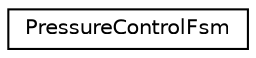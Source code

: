 digraph "Graphical Class Hierarchy"
{
 // LATEX_PDF_SIZE
  edge [fontname="Helvetica",fontsize="10",labelfontname="Helvetica",labelfontsize="10"];
  node [fontname="Helvetica",fontsize="10",shape=record];
  rankdir="LR";
  Node0 [label="PressureControlFsm",height=0.2,width=0.4,color="black", fillcolor="white", style="filled",URL="$classPressureControlFsm.html",tooltip=" "];
}
